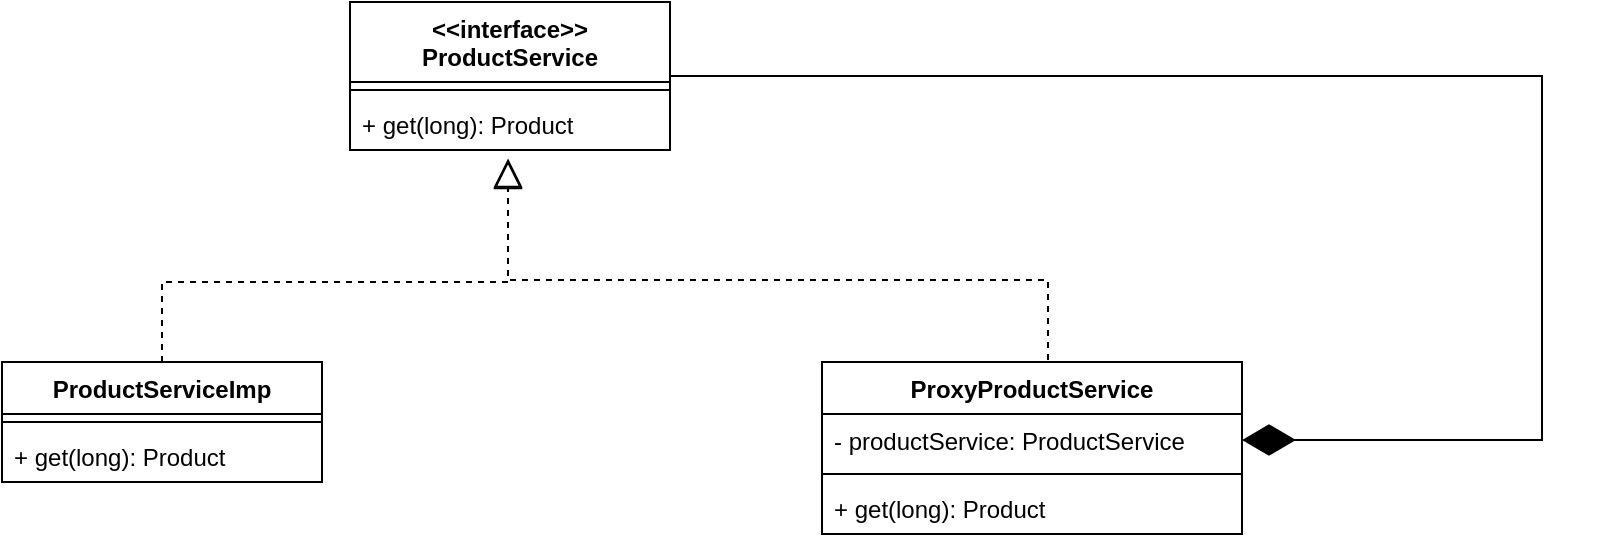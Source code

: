 <mxfile version="15.9.4" type="device"><diagram id="LVig79BhSSywEh-UjjeX" name="Proxy Design Pattern"><mxGraphModel dx="1213" dy="661" grid="1" gridSize="10" guides="1" tooltips="1" connect="1" arrows="1" fold="1" page="1" pageScale="1" pageWidth="827" pageHeight="1169" math="0" shadow="0"><root><mxCell id="0"/><mxCell id="1" parent="0"/><mxCell id="RhOjTK8HEnpZ-nJrQu7Q-2" value="&lt;&lt;interface&gt;&gt;&#10;ProductService" style="swimlane;fontStyle=1;align=center;verticalAlign=top;childLayout=stackLayout;horizontal=1;startSize=40;horizontalStack=0;resizeParent=1;resizeParentMax=0;resizeLast=0;collapsible=1;marginBottom=0;" vertex="1" parent="1"><mxGeometry x="334" y="100" width="160" height="74" as="geometry"/></mxCell><mxCell id="RhOjTK8HEnpZ-nJrQu7Q-4" value="" style="line;strokeWidth=1;fillColor=none;align=left;verticalAlign=middle;spacingTop=-1;spacingLeft=3;spacingRight=3;rotatable=0;labelPosition=right;points=[];portConstraint=eastwest;" vertex="1" parent="RhOjTK8HEnpZ-nJrQu7Q-2"><mxGeometry y="40" width="160" height="8" as="geometry"/></mxCell><mxCell id="RhOjTK8HEnpZ-nJrQu7Q-5" value="+ get(long): Product" style="text;strokeColor=none;fillColor=none;align=left;verticalAlign=top;spacingLeft=4;spacingRight=4;overflow=hidden;rotatable=0;points=[[0,0.5],[1,0.5]];portConstraint=eastwest;" vertex="1" parent="RhOjTK8HEnpZ-nJrQu7Q-2"><mxGeometry y="48" width="160" height="26" as="geometry"/></mxCell><mxCell id="RhOjTK8HEnpZ-nJrQu7Q-6" value="ProductServiceImp&#10;" style="swimlane;fontStyle=1;align=center;verticalAlign=top;childLayout=stackLayout;horizontal=1;startSize=26;horizontalStack=0;resizeParent=1;resizeParentMax=0;resizeLast=0;collapsible=1;marginBottom=0;" vertex="1" parent="1"><mxGeometry x="160" y="280" width="160" height="60" as="geometry"/></mxCell><mxCell id="RhOjTK8HEnpZ-nJrQu7Q-8" value="" style="line;strokeWidth=1;fillColor=none;align=left;verticalAlign=middle;spacingTop=-1;spacingLeft=3;spacingRight=3;rotatable=0;labelPosition=right;points=[];portConstraint=eastwest;" vertex="1" parent="RhOjTK8HEnpZ-nJrQu7Q-6"><mxGeometry y="26" width="160" height="8" as="geometry"/></mxCell><mxCell id="RhOjTK8HEnpZ-nJrQu7Q-9" value="+ get(long): Product" style="text;strokeColor=none;fillColor=none;align=left;verticalAlign=top;spacingLeft=4;spacingRight=4;overflow=hidden;rotatable=0;points=[[0,0.5],[1,0.5]];portConstraint=eastwest;" vertex="1" parent="RhOjTK8HEnpZ-nJrQu7Q-6"><mxGeometry y="34" width="160" height="26" as="geometry"/></mxCell><mxCell id="RhOjTK8HEnpZ-nJrQu7Q-10" value="ProxyProductService" style="swimlane;fontStyle=1;align=center;verticalAlign=top;childLayout=stackLayout;horizontal=1;startSize=26;horizontalStack=0;resizeParent=1;resizeParentMax=0;resizeLast=0;collapsible=1;marginBottom=0;" vertex="1" parent="1"><mxGeometry x="570" y="280" width="210" height="86" as="geometry"/></mxCell><mxCell id="RhOjTK8HEnpZ-nJrQu7Q-11" value="- productService: ProductService" style="text;strokeColor=none;fillColor=none;align=left;verticalAlign=top;spacingLeft=4;spacingRight=4;overflow=hidden;rotatable=0;points=[[0,0.5],[1,0.5]];portConstraint=eastwest;" vertex="1" parent="RhOjTK8HEnpZ-nJrQu7Q-10"><mxGeometry y="26" width="210" height="26" as="geometry"/></mxCell><mxCell id="RhOjTK8HEnpZ-nJrQu7Q-12" value="" style="line;strokeWidth=1;fillColor=none;align=left;verticalAlign=middle;spacingTop=-1;spacingLeft=3;spacingRight=3;rotatable=0;labelPosition=right;points=[];portConstraint=eastwest;" vertex="1" parent="RhOjTK8HEnpZ-nJrQu7Q-10"><mxGeometry y="52" width="210" height="8" as="geometry"/></mxCell><mxCell id="RhOjTK8HEnpZ-nJrQu7Q-13" value="+ get(long): Product" style="text;strokeColor=none;fillColor=none;align=left;verticalAlign=top;spacingLeft=4;spacingRight=4;overflow=hidden;rotatable=0;points=[[0,0.5],[1,0.5]];portConstraint=eastwest;" vertex="1" parent="RhOjTK8HEnpZ-nJrQu7Q-10"><mxGeometry y="60" width="210" height="26" as="geometry"/></mxCell><mxCell id="RhOjTK8HEnpZ-nJrQu7Q-14" value="" style="endArrow=block;dashed=1;endFill=0;endSize=12;html=1;rounded=0;entryX=0.494;entryY=1.164;entryDx=0;entryDy=0;entryPerimeter=0;exitX=0.5;exitY=0;exitDx=0;exitDy=0;" edge="1" parent="1" source="RhOjTK8HEnpZ-nJrQu7Q-6" target="RhOjTK8HEnpZ-nJrQu7Q-5"><mxGeometry width="160" relative="1" as="geometry"><mxPoint x="340" y="370" as="sourcePoint"/><mxPoint x="500" y="370" as="targetPoint"/><Array as="points"><mxPoint x="240" y="240"/><mxPoint x="413" y="240"/></Array></mxGeometry></mxCell><mxCell id="RhOjTK8HEnpZ-nJrQu7Q-15" value="" style="endArrow=block;dashed=1;endFill=0;endSize=12;html=1;rounded=0;" edge="1" parent="1"><mxGeometry width="160" relative="1" as="geometry"><mxPoint x="683" y="279" as="sourcePoint"/><mxPoint x="413" y="179" as="targetPoint"/><Array as="points"><mxPoint x="683" y="239"/><mxPoint x="413" y="239"/></Array></mxGeometry></mxCell><mxCell id="RhOjTK8HEnpZ-nJrQu7Q-16" value="" style="endArrow=diamondThin;endFill=1;endSize=24;html=1;rounded=0;entryX=1;entryY=0.5;entryDx=0;entryDy=0;exitX=1;exitY=0.5;exitDx=0;exitDy=0;" edge="1" parent="1" source="RhOjTK8HEnpZ-nJrQu7Q-2" target="RhOjTK8HEnpZ-nJrQu7Q-11"><mxGeometry width="160" relative="1" as="geometry"><mxPoint x="340" y="370" as="sourcePoint"/><mxPoint x="500" y="370" as="targetPoint"/><Array as="points"><mxPoint x="930" y="137"/><mxPoint x="930" y="319"/></Array></mxGeometry></mxCell></root></mxGraphModel></diagram></mxfile>